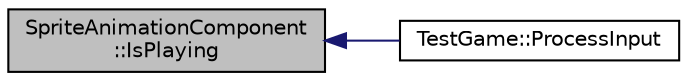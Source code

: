 digraph "SpriteAnimationComponent::IsPlaying"
{
  edge [fontname="Helvetica",fontsize="10",labelfontname="Helvetica",labelfontsize="10"];
  node [fontname="Helvetica",fontsize="10",shape=record];
  rankdir="LR";
  Node1 [label="SpriteAnimationComponent\l::IsPlaying",height=0.2,width=0.4,color="black", fillcolor="grey75", style="filled", fontcolor="black"];
  Node1 -> Node2 [dir="back",color="midnightblue",fontsize="10",style="solid",fontname="Helvetica"];
  Node2 [label="TestGame::ProcessInput",height=0.2,width=0.4,color="black", fillcolor="white", style="filled",URL="$class_test_game.html#a9d13a99a0edf232dde8407fb2146c88a"];
}
